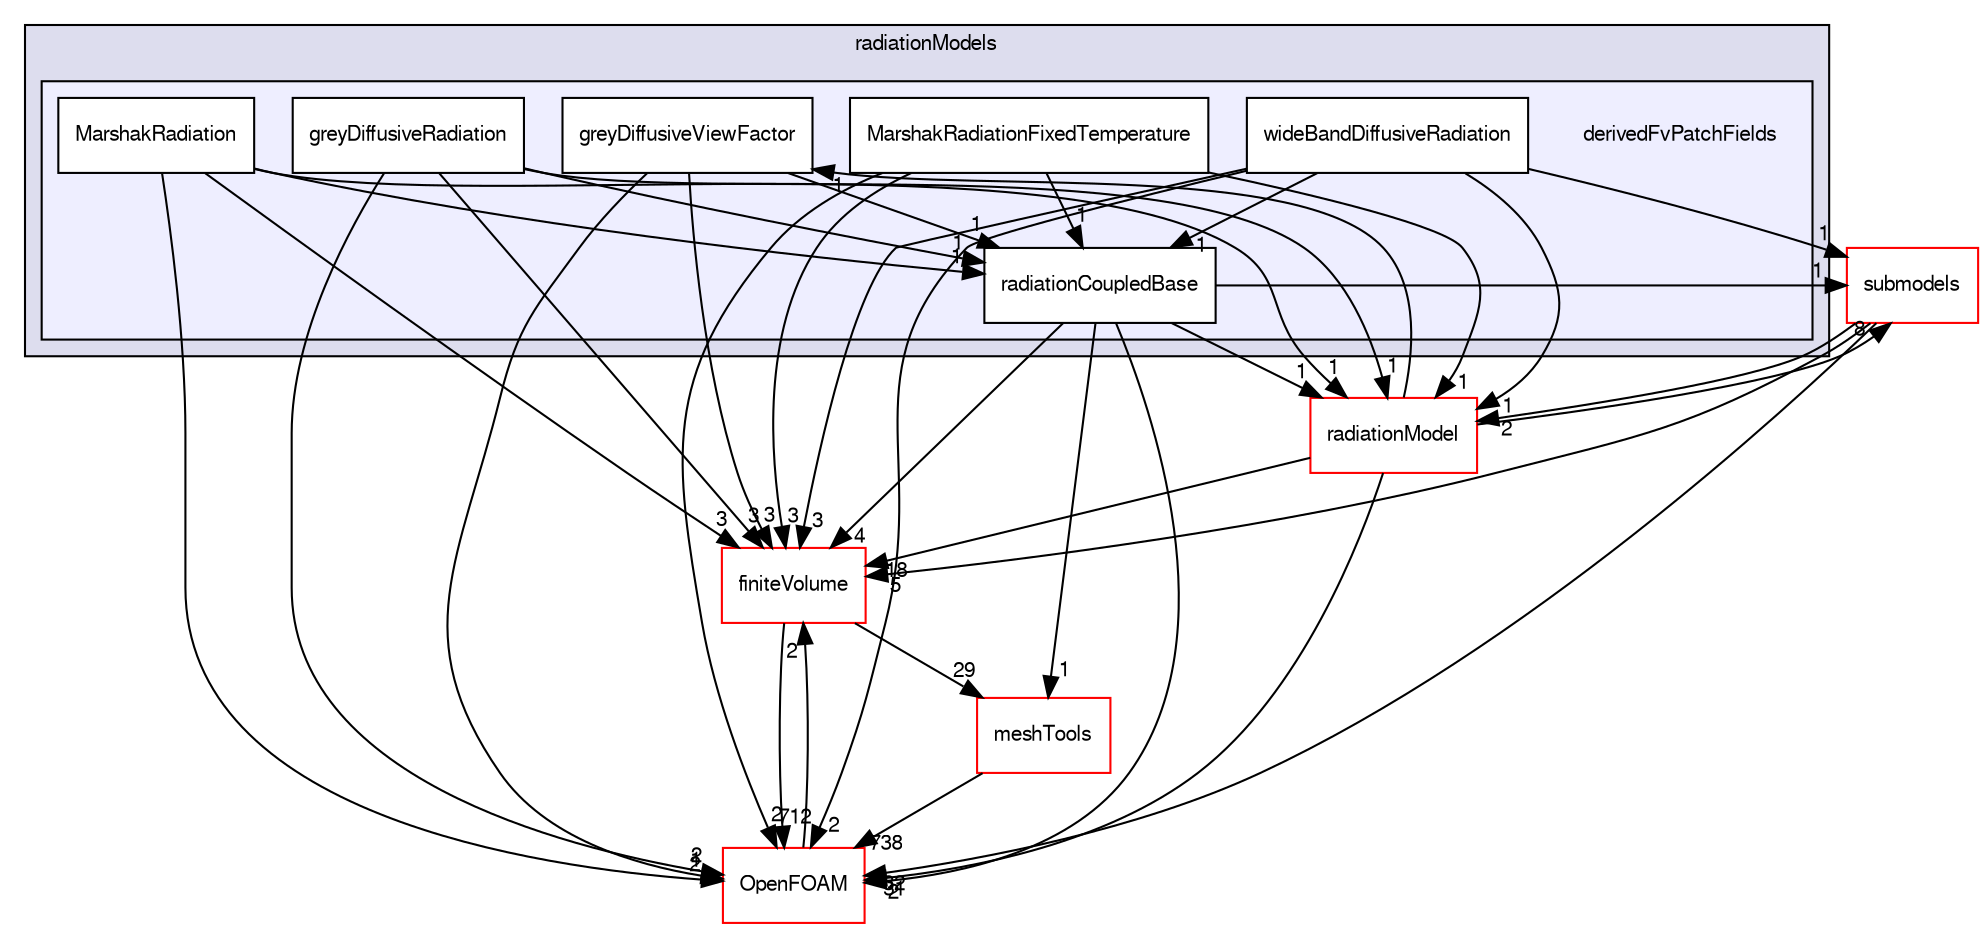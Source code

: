 digraph "src/thermophysicalModels/radiationModels/derivedFvPatchFields" {
  bgcolor=transparent;
  compound=true
  node [ fontsize="10", fontname="FreeSans"];
  edge [ labelfontsize="10", labelfontname="FreeSans"];
  subgraph clusterdir_021d3db3863c1f00b61151be586b6907 {
    graph [ bgcolor="#ddddee", pencolor="black", label="radiationModels" fontname="FreeSans", fontsize="10", URL="dir_021d3db3863c1f00b61151be586b6907.html"]
  subgraph clusterdir_b6fbd749e54706cc3b92a74ab30559cc {
    graph [ bgcolor="#eeeeff", pencolor="black", label="" URL="dir_b6fbd749e54706cc3b92a74ab30559cc.html"];
    dir_b6fbd749e54706cc3b92a74ab30559cc [shape=plaintext label="derivedFvPatchFields"];
    dir_56aa9768fc308ff679c7be166136c372 [shape=box label="greyDiffusiveRadiation" color="black" fillcolor="white" style="filled" URL="dir_56aa9768fc308ff679c7be166136c372.html"];
    dir_195f3b2223b16e9fb310602cfe8f3c57 [shape=box label="greyDiffusiveViewFactor" color="black" fillcolor="white" style="filled" URL="dir_195f3b2223b16e9fb310602cfe8f3c57.html"];
    dir_62c5e05210625855d7f0fa1fe193d616 [shape=box label="MarshakRadiation" color="black" fillcolor="white" style="filled" URL="dir_62c5e05210625855d7f0fa1fe193d616.html"];
    dir_6f83c64db0dd3d6e48ec4cfd21bf4755 [shape=box label="MarshakRadiationFixedTemperature" color="black" fillcolor="white" style="filled" URL="dir_6f83c64db0dd3d6e48ec4cfd21bf4755.html"];
    dir_245e895728619366f7dc113ffc3f5c45 [shape=box label="radiationCoupledBase" color="black" fillcolor="white" style="filled" URL="dir_245e895728619366f7dc113ffc3f5c45.html"];
    dir_98618d3188b5fcb2afb7183d63d9c5c7 [shape=box label="wideBandDiffusiveRadiation" color="black" fillcolor="white" style="filled" URL="dir_98618d3188b5fcb2afb7183d63d9c5c7.html"];
  }
  }
  dir_9bd15774b555cf7259a6fa18f99fe99b [shape=box label="finiteVolume" color="red" URL="dir_9bd15774b555cf7259a6fa18f99fe99b.html"];
  dir_ae30ad0bef50cf391b24c614251bb9fd [shape=box label="meshTools" color="red" URL="dir_ae30ad0bef50cf391b24c614251bb9fd.html"];
  dir_0e35a089fd36da69fd114ae181f5f769 [shape=box label="submodels" color="red" URL="dir_0e35a089fd36da69fd114ae181f5f769.html"];
  dir_08c5a0922f0d1752bb9c4bf65110e65b [shape=box label="radiationModel" color="red" URL="dir_08c5a0922f0d1752bb9c4bf65110e65b.html"];
  dir_c5473ff19b20e6ec4dfe5c310b3778a8 [shape=box label="OpenFOAM" color="red" URL="dir_c5473ff19b20e6ec4dfe5c310b3778a8.html"];
  dir_9bd15774b555cf7259a6fa18f99fe99b->dir_ae30ad0bef50cf391b24c614251bb9fd [headlabel="29", labeldistance=1.5 headhref="dir_000749_001586.html"];
  dir_9bd15774b555cf7259a6fa18f99fe99b->dir_c5473ff19b20e6ec4dfe5c310b3778a8 [headlabel="712", labeldistance=1.5 headhref="dir_000749_001732.html"];
  dir_ae30ad0bef50cf391b24c614251bb9fd->dir_c5473ff19b20e6ec4dfe5c310b3778a8 [headlabel="738", labeldistance=1.5 headhref="dir_001586_001732.html"];
  dir_0e35a089fd36da69fd114ae181f5f769->dir_9bd15774b555cf7259a6fa18f99fe99b [headlabel="5", labeldistance=1.5 headhref="dir_002648_000749.html"];
  dir_0e35a089fd36da69fd114ae181f5f769->dir_08c5a0922f0d1752bb9c4bf65110e65b [headlabel="2", labeldistance=1.5 headhref="dir_002648_002413.html"];
  dir_0e35a089fd36da69fd114ae181f5f769->dir_c5473ff19b20e6ec4dfe5c310b3778a8 [headlabel="32", labeldistance=1.5 headhref="dir_002648_001732.html"];
  dir_08c5a0922f0d1752bb9c4bf65110e65b->dir_9bd15774b555cf7259a6fa18f99fe99b [headlabel="18", labeldistance=1.5 headhref="dir_002413_000749.html"];
  dir_08c5a0922f0d1752bb9c4bf65110e65b->dir_0e35a089fd36da69fd114ae181f5f769 [headlabel="8", labeldistance=1.5 headhref="dir_002413_002648.html"];
  dir_08c5a0922f0d1752bb9c4bf65110e65b->dir_195f3b2223b16e9fb310602cfe8f3c57 [headlabel="1", labeldistance=1.5 headhref="dir_002413_002633.html"];
  dir_08c5a0922f0d1752bb9c4bf65110e65b->dir_c5473ff19b20e6ec4dfe5c310b3778a8 [headlabel="31", labeldistance=1.5 headhref="dir_002413_001732.html"];
  dir_56aa9768fc308ff679c7be166136c372->dir_9bd15774b555cf7259a6fa18f99fe99b [headlabel="3", labeldistance=1.5 headhref="dir_002632_000749.html"];
  dir_56aa9768fc308ff679c7be166136c372->dir_08c5a0922f0d1752bb9c4bf65110e65b [headlabel="1", labeldistance=1.5 headhref="dir_002632_002413.html"];
  dir_56aa9768fc308ff679c7be166136c372->dir_c5473ff19b20e6ec4dfe5c310b3778a8 [headlabel="2", labeldistance=1.5 headhref="dir_002632_001732.html"];
  dir_56aa9768fc308ff679c7be166136c372->dir_245e895728619366f7dc113ffc3f5c45 [headlabel="1", labeldistance=1.5 headhref="dir_002632_002636.html"];
  dir_195f3b2223b16e9fb310602cfe8f3c57->dir_9bd15774b555cf7259a6fa18f99fe99b [headlabel="3", labeldistance=1.5 headhref="dir_002633_000749.html"];
  dir_195f3b2223b16e9fb310602cfe8f3c57->dir_c5473ff19b20e6ec4dfe5c310b3778a8 [headlabel="1", labeldistance=1.5 headhref="dir_002633_001732.html"];
  dir_195f3b2223b16e9fb310602cfe8f3c57->dir_245e895728619366f7dc113ffc3f5c45 [headlabel="1", labeldistance=1.5 headhref="dir_002633_002636.html"];
  dir_c5473ff19b20e6ec4dfe5c310b3778a8->dir_9bd15774b555cf7259a6fa18f99fe99b [headlabel="2", labeldistance=1.5 headhref="dir_001732_000749.html"];
  dir_6f83c64db0dd3d6e48ec4cfd21bf4755->dir_9bd15774b555cf7259a6fa18f99fe99b [headlabel="3", labeldistance=1.5 headhref="dir_002635_000749.html"];
  dir_6f83c64db0dd3d6e48ec4cfd21bf4755->dir_08c5a0922f0d1752bb9c4bf65110e65b [headlabel="1", labeldistance=1.5 headhref="dir_002635_002413.html"];
  dir_6f83c64db0dd3d6e48ec4cfd21bf4755->dir_c5473ff19b20e6ec4dfe5c310b3778a8 [headlabel="2", labeldistance=1.5 headhref="dir_002635_001732.html"];
  dir_6f83c64db0dd3d6e48ec4cfd21bf4755->dir_245e895728619366f7dc113ffc3f5c45 [headlabel="1", labeldistance=1.5 headhref="dir_002635_002636.html"];
  dir_245e895728619366f7dc113ffc3f5c45->dir_9bd15774b555cf7259a6fa18f99fe99b [headlabel="4", labeldistance=1.5 headhref="dir_002636_000749.html"];
  dir_245e895728619366f7dc113ffc3f5c45->dir_ae30ad0bef50cf391b24c614251bb9fd [headlabel="1", labeldistance=1.5 headhref="dir_002636_001586.html"];
  dir_245e895728619366f7dc113ffc3f5c45->dir_0e35a089fd36da69fd114ae181f5f769 [headlabel="1", labeldistance=1.5 headhref="dir_002636_002648.html"];
  dir_245e895728619366f7dc113ffc3f5c45->dir_08c5a0922f0d1752bb9c4bf65110e65b [headlabel="1", labeldistance=1.5 headhref="dir_002636_002413.html"];
  dir_245e895728619366f7dc113ffc3f5c45->dir_c5473ff19b20e6ec4dfe5c310b3778a8 [headlabel="2", labeldistance=1.5 headhref="dir_002636_001732.html"];
  dir_62c5e05210625855d7f0fa1fe193d616->dir_9bd15774b555cf7259a6fa18f99fe99b [headlabel="3", labeldistance=1.5 headhref="dir_002634_000749.html"];
  dir_62c5e05210625855d7f0fa1fe193d616->dir_08c5a0922f0d1752bb9c4bf65110e65b [headlabel="1", labeldistance=1.5 headhref="dir_002634_002413.html"];
  dir_62c5e05210625855d7f0fa1fe193d616->dir_c5473ff19b20e6ec4dfe5c310b3778a8 [headlabel="2", labeldistance=1.5 headhref="dir_002634_001732.html"];
  dir_62c5e05210625855d7f0fa1fe193d616->dir_245e895728619366f7dc113ffc3f5c45 [headlabel="1", labeldistance=1.5 headhref="dir_002634_002636.html"];
  dir_98618d3188b5fcb2afb7183d63d9c5c7->dir_9bd15774b555cf7259a6fa18f99fe99b [headlabel="3", labeldistance=1.5 headhref="dir_002637_000749.html"];
  dir_98618d3188b5fcb2afb7183d63d9c5c7->dir_0e35a089fd36da69fd114ae181f5f769 [headlabel="1", labeldistance=1.5 headhref="dir_002637_002648.html"];
  dir_98618d3188b5fcb2afb7183d63d9c5c7->dir_08c5a0922f0d1752bb9c4bf65110e65b [headlabel="1", labeldistance=1.5 headhref="dir_002637_002413.html"];
  dir_98618d3188b5fcb2afb7183d63d9c5c7->dir_c5473ff19b20e6ec4dfe5c310b3778a8 [headlabel="2", labeldistance=1.5 headhref="dir_002637_001732.html"];
  dir_98618d3188b5fcb2afb7183d63d9c5c7->dir_245e895728619366f7dc113ffc3f5c45 [headlabel="1", labeldistance=1.5 headhref="dir_002637_002636.html"];
}
